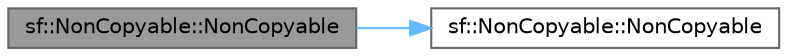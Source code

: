 digraph "sf::NonCopyable::NonCopyable"
{
 // LATEX_PDF_SIZE
  bgcolor="transparent";
  edge [fontname=Helvetica,fontsize=10,labelfontname=Helvetica,labelfontsize=10];
  node [fontname=Helvetica,fontsize=10,shape=box,height=0.2,width=0.4];
  rankdir="LR";
  Node1 [id="Node000001",label="sf::NonCopyable::NonCopyable",height=0.2,width=0.4,color="gray40", fillcolor="grey60", style="filled", fontcolor="black",tooltip="Disabled copy constructor."];
  Node1 -> Node2 [id="edge1_Node000001_Node000002",color="steelblue1",style="solid",tooltip=" "];
  Node2 [id="Node000002",label="sf::NonCopyable::NonCopyable",height=0.2,width=0.4,color="grey40", fillcolor="white", style="filled",URL="$classsf_1_1_non_copyable.html#a2110add170580fdb946f887719da6860",tooltip="Default constructor."];
}
